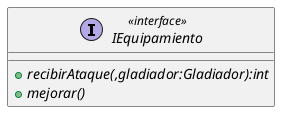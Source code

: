 @startuml
interface IEquipamiento <<interface>> {
    {abstract} + recibirAtaque(,gladiador:Gladiador):int
    {abstract} + mejorar()
}
@enduml